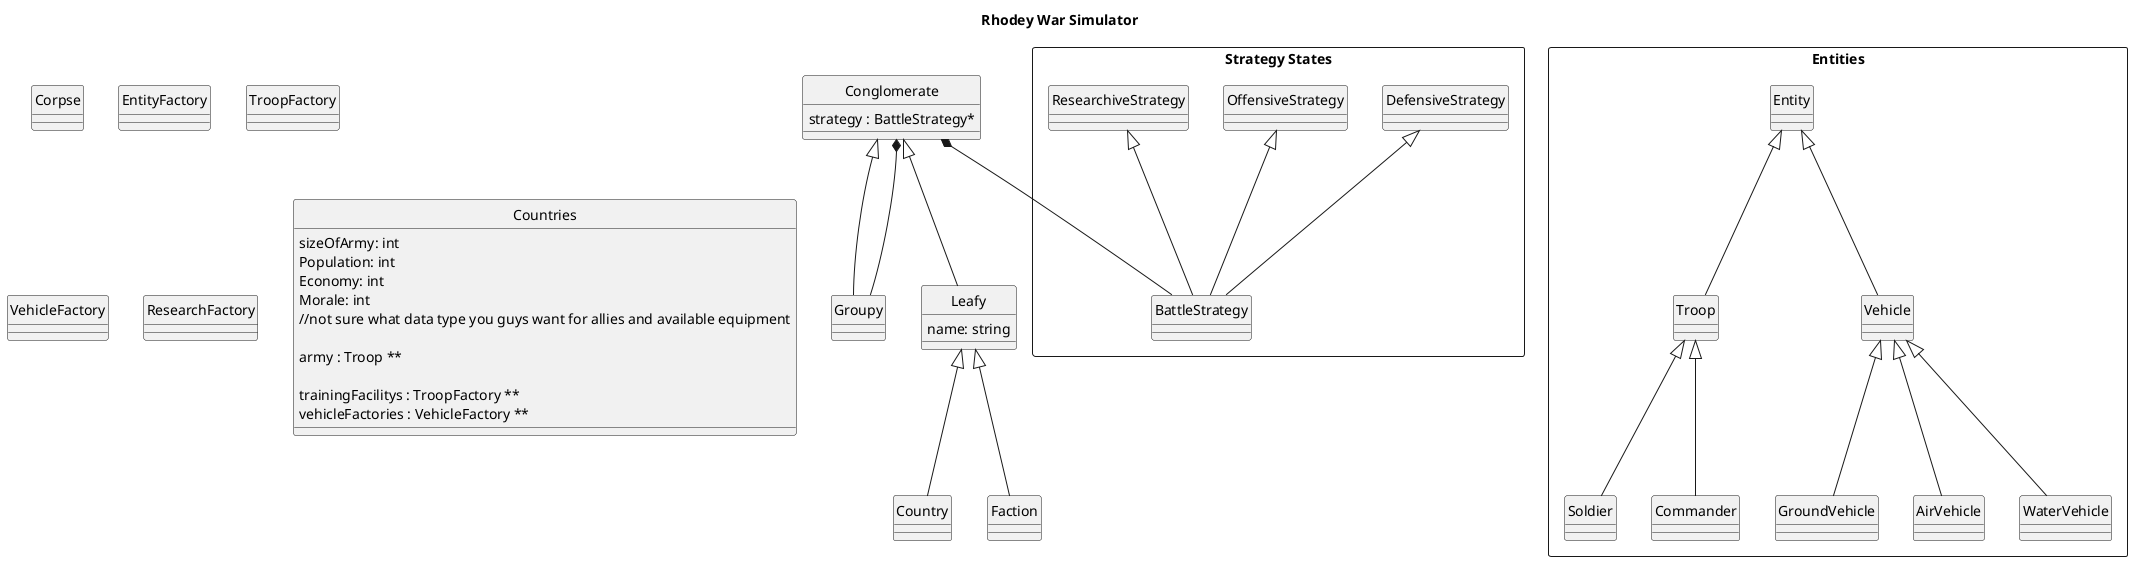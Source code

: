 !include <font-awesome/common>
@startuml
title Rhodey War Simulator
hide circle

' ===== CLASSES =====
class Conglomerate {
    strategy : BattleStrategy*
}
class Groupy

class Leafy {
    name: string
}
class Corpse

class EntityFactory
class TroopFactory
class VehicleFactory
class ResearchFactory

class Countries{
    sizeOfArmy: int
    Population: int
    Economy: int
    Morale: int
    //not sure what data type you guys want for allies and available equipment 
     
    army : Troop **
    
    trainingFacilitys : TroopFactory **
    vehicleFactories : VehicleFactory **
}


' == Entities == '
rectangle "Entities" {
    class Troop
    class Entity
    class Vehicle
    class GroundVehicle
    class AirVehicle
    class WaterVehicle
    class Soldier
    class Commander
}

' Different straegy states'
rectangle "Strategy States" {
    class BattleStrategy
    class DefensiveStrategy
    class OffensiveStrategy
    class ResearchiveStrategy
}

' ===== RELATIONSHIPS =====
Entity <|-- Troop
Entity <|-- Vehicle
Troop <|-- Soldier
Troop <|-- Commander
Vehicle <|-- GroundVehicle
Vehicle <|-- AirVehicle
Vehicle <|-- WaterVehicle
Leafy <|-- Country
Leafy <|-- Faction
Conglomerate <|-- Groupy
Conglomerate <|-- Leafy
Conglomerate *-- Groupy
Conglomerate *-- BattleStrategy
DefensiveStrategy <|-- BattleStrategy
OffensiveStrategy <|-- BattleStrategy
ResearchiveStrategy <|-- BattleStrategy

@enduml